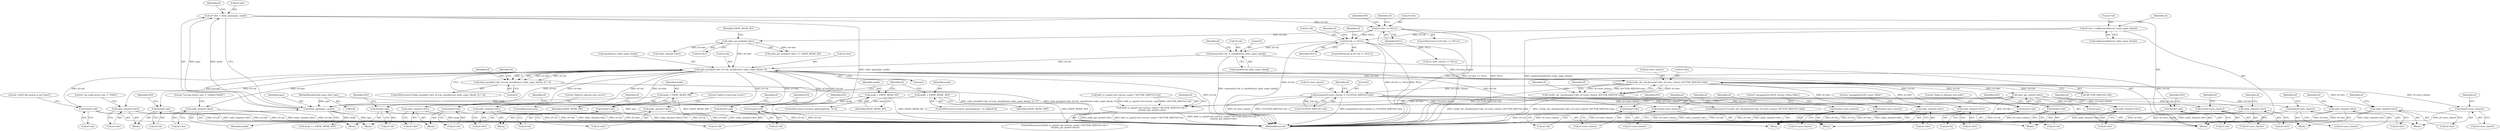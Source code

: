 digraph "0_exfat_2e86ae5f81da11f11673d0546efb525af02b7786@API" {
"1000213" [label="(Call,exfat_pread(ef->dev, ef->sb, sizeof(struct exfat_super_block), 0))"];
"1000159" [label="(Call,exfat_get_mode(ef->dev))"];
"1000149" [label="(Call,ef->dev == NULL)"];
"1000141" [label="(Call,ef->dev = exfat_open(spec, mode))"];
"1000145" [label="(Call,exfat_open(spec, mode))"];
"1000108" [label="(MethodParameterIn,const char* spec)"];
"1000138" [label="(Call,mode = EXFAT_MODE_RW)"];
"1000126" [label="(Call,mode = EXFAT_MODE_RO)"];
"1000134" [label="(Call,mode = EXFAT_MODE_ANY)"];
"1000204" [label="(Call,memset(ef->sb, 0, sizeof(struct exfat_super_block)))"];
"1000189" [label="(Call,ef->sb == NULL)"];
"1000181" [label="(Call,ef->sb = malloc(sizeof(struct exfat_super_block)))"];
"1000212" [label="(Call,exfat_pread(ef->dev, ef->sb, sizeof(struct exfat_super_block), 0) < 0)"];
"1000225" [label="(Call,exfat_close(ef->dev))"];
"1000229" [label="(Call,free(ef->sb))"];
"1000250" [label="(Call,exfat_close(ef->dev))"];
"1000254" [label="(Call,free(ef->sb))"];
"1000272" [label="(Call,exfat_close(ef->dev))"];
"1000283" [label="(Call,free(ef->sb))"];
"1000309" [label="(Call,exfat_close(ef->dev))"];
"1000325" [label="(Call,free(ef->sb))"];
"1000349" [label="(Call,exfat_close(ef->dev))"];
"1000353" [label="(Call,free(ef->sb))"];
"1000364" [label="(Call,verify_vbr_checksum(ef->dev, ef->zero_cluster, SECTOR_SIZE(*ef->sb)))"];
"1000363" [label="(Call,!verify_vbr_checksum(ef->dev, ef->zero_cluster, SECTOR_SIZE(*ef->sb)))"];
"1000377" [label="(Call,free(ef->zero_cluster))"];
"1000381" [label="(Call,exfat_close(ef->dev))"];
"1000392" [label="(Call,memset(ef->zero_cluster, 0, CLUSTER_SIZE(*ef->sb)))"];
"1000423" [label="(Call,free(ef->zero_cluster))"];
"1000463" [label="(Call,free(ef->zero_cluster))"];
"1000518" [label="(Call,free(ef->zero_cluster))"];
"1000603" [label="(Call,free(ef->zero_cluster))"];
"1000690" [label="(Call,free(ef->zero_cluster))"];
"1000427" [label="(Call,exfat_close(ef->dev))"];
"1000467" [label="(Call,exfat_close(ef->dev))"];
"1000499" [label="(Call,exfat_get_size(ef->dev))"];
"1000486" [label="(Call,le64_to_cpu(ef->sb->sector_count) * SECTOR_SIZE(*ef->sb) >\n \t\t\texfat_get_size(ef->dev))"];
"1000522" [label="(Call,exfat_close(ef->dev))"];
"1000607" [label="(Call,exfat_close(ef->dev))"];
"1000694" [label="(Call,exfat_close(ef->dev))"];
"1000385" [label="(Call,free(ef->sb))"];
"1000447" [label="(Call,free(ef->sb))"];
"1000478" [label="(Call,free(ef->sb))"];
"1000526" [label="(Call,free(ef->sb))"];
"1000611" [label="(Call,free(ef->sb))"];
"1000698" [label="(Call,free(ef->sb))"];
"1000309" [label="(Call,exfat_close(ef->dev))"];
"1000379" [label="(Identifier,ef)"];
"1000249" [label="(Block,)"];
"1000146" [label="(Identifier,spec)"];
"1000145" [label="(Call,exfat_open(spec, mode))"];
"1000386" [label="(Call,ef->sb)"];
"1000376" [label="(Block,)"];
"1000486" [label="(Call,le64_to_cpu(ef->sb->sector_count) * SECTOR_SIZE(*ef->sb) >\n \t\t\texfat_get_size(ef->dev))"];
"1000193" [label="(Identifier,NULL)"];
"1000598" [label="(Block,)"];
"1000604" [label="(Call,ef->zero_cluster)"];
"1000617" [label="(Identifier,EIO)"];
"1000422" [label="(Block,)"];
"1000234" [label="(Literal,\"failed to read boot sector\")"];
"1000150" [label="(Call,ef->dev)"];
"1000382" [label="(Call,ef->dev)"];
"1000364" [label="(Call,verify_vbr_checksum(ef->dev, ef->zero_cluster, SECTOR_SIZE(*ef->sb)))"];
"1000163" [label="(Identifier,EXFAT_MODE_RO)"];
"1000271" [label="(Block,)"];
"1000166" [label="(Call,mode == EXFAT_MODE_ANY)"];
"1000181" [label="(Call,ef->sb = malloc(sizeof(struct exfat_super_block)))"];
"1000134" [label="(Call,mode = EXFAT_MODE_ANY)"];
"1000331" [label="(Identifier,EIO)"];
"1000428" [label="(Call,ef->dev)"];
"1000190" [label="(Call,ef->sb)"];
"1000159" [label="(Call,exfat_get_mode(ef->dev))"];
"1000343" [label="(Call,ef->zero_cluster == NULL)"];
"1000255" [label="(Call,ef->sb)"];
"1000225" [label="(Call,exfat_close(ef->dev))"];
"1000517" [label="(Block,)"];
"1000362" [label="(ControlStructure,if (!verify_vbr_checksum(ef->dev, ef->zero_cluster, SECTOR_SIZE(*ef->sb))))"];
"1000254" [label="(Call,free(ef->sb))"];
"1000188" [label="(ControlStructure,if (ef->sb == NULL))"];
"1000158" [label="(Call,exfat_get_mode(ef->dev) == EXFAT_MODE_RO)"];
"1000694" [label="(Call,exfat_close(ef->dev))"];
"1000500" [label="(Call,ef->dev)"];
"1000447" [label="(Call,free(ef->sb))"];
"1000213" [label="(Call,exfat_pread(ef->dev, ef->sb, sizeof(struct exfat_super_block), 0))"];
"1000453" [label="(Identifier,EIO)"];
"1000215" [label="(Identifier,ef)"];
"1000251" [label="(Call,ef->dev)"];
"1000704" [label="(Identifier,EIO)"];
"1000205" [label="(Call,ef->sb)"];
"1000139" [label="(Identifier,mode)"];
"1000499" [label="(Call,exfat_get_size(ef->dev))"];
"1000609" [label="(Identifier,ef)"];
"1000256" [label="(Identifier,ef)"];
"1000130" [label="(ControlStructure,if (match_option(options, \"ro_fallback\")))"];
"1000283" [label="(Call,free(ef->sb))"];
"1000277" [label="(Literal,\"too small sector size: 2^%hhd\")"];
"1000472" [label="(Literal,\"unsupported FAT count: %hhu\")"];
"1000326" [label="(Call,ef->sb)"];
"1000612" [label="(Call,ef->sb)"];
"1000462" [label="(Block,)"];
"1000212" [label="(Call,exfat_pread(ef->dev, ef->sb, sizeof(struct exfat_super_block), 0) < 0)"];
"1000189" [label="(Call,ef->sb == NULL)"];
"1000393" [label="(Call,ef->zero_cluster)"];
"1000222" [label="(Literal,0)"];
"1000487" [label="(Call,le64_to_cpu(ef->sb->sector_count) * SECTOR_SIZE(*ef->sb))"];
"1000423" [label="(Call,free(ef->zero_cluster))"];
"1000526" [label="(Call,free(ef->sb))"];
"1000383" [label="(Identifier,ef)"];
"1000284" [label="(Call,ef->sb)"];
"1000206" [label="(Identifier,ef)"];
"1000355" [label="(Identifier,ef)"];
"1000485" [label="(ControlStructure,if (le64_to_cpu(ef->sb->sector_count) * SECTOR_SIZE(*ef->sb) >\n \t\t\texfat_get_size(ef->dev)))"];
"1000506" [label="(Identifier,ef)"];
"1000226" [label="(Call,ef->dev)"];
"1000273" [label="(Call,ef->dev)"];
"1000147" [label="(Identifier,mode)"];
"1000230" [label="(Call,ef->sb)"];
"1000528" [label="(Identifier,ef)"];
"1000138" [label="(Call,mode = EXFAT_MODE_RW)"];
"1000108" [label="(MethodParameterIn,const char* spec)"];
"1000394" [label="(Identifier,ef)"];
"1000229" [label="(Call,free(ef->sb))"];
"1000223" [label="(Literal,0)"];
"1000527" [label="(Call,ef->sb)"];
"1000387" [label="(Identifier,ef)"];
"1000700" [label="(Identifier,ef)"];
"1000363" [label="(Call,!verify_vbr_checksum(ef->dev, ef->zero_cluster, SECTOR_SIZE(*ef->sb)))"];
"1000349" [label="(Call,exfat_close(ef->dev))"];
"1000153" [label="(Identifier,NULL)"];
"1000211" [label="(ControlStructure,if (exfat_pread(ef->dev, ef->sb, sizeof(struct exfat_super_block), 0) < 0))"];
"1000518" [label="(Call,free(ef->zero_cluster))"];
"1000377" [label="(Call,free(ef->zero_cluster))"];
"1000156" [label="(Identifier,EIO)"];
"1000110" [label="(Block,)"];
"1000371" [label="(Call,SECTOR_SIZE(*ef->sb))"];
"1000429" [label="(Identifier,ef)"];
"1000484" [label="(Identifier,EIO)"];
"1000368" [label="(Call,ef->zero_cluster)"];
"1000182" [label="(Call,ef->sb)"];
"1000427" [label="(Call,exfat_close(ef->dev))"];
"1000469" [label="(Identifier,ef)"];
"1000140" [label="(Identifier,EXFAT_MODE_RW)"];
"1000185" [label="(Call,malloc(sizeof(struct exfat_super_block)))"];
"1000209" [label="(Call,sizeof(struct exfat_super_block))"];
"1000524" [label="(Identifier,ef)"];
"1000161" [label="(Identifier,ef)"];
"1000608" [label="(Call,ef->dev)"];
"1000350" [label="(Call,ef->dev)"];
"1000354" [label="(Call,ef->sb)"];
"1000137" [label="(ControlStructure,else)"];
"1000122" [label="(ControlStructure,if (match_option(options, \"ro\")))"];
"1000408" [label="(Identifier,ef)"];
"1000603" [label="(Call,free(ef->zero_cluster))"];
"1000204" [label="(Call,memset(ef->sb, 0, sizeof(struct exfat_super_block)))"];
"1000531" [label="(Literal,\"failed to allocate root node\")"];
"1000136" [label="(Identifier,EXFAT_MODE_ANY)"];
"1000143" [label="(Identifier,ef)"];
"1000381" [label="(Call,exfat_close(ef->dev))"];
"1000522" [label="(Call,exfat_close(ef->dev))"];
"1000448" [label="(Call,ef->sb)"];
"1000214" [label="(Call,ef->dev)"];
"1000195" [label="(Call,exfat_close(ef->dev))"];
"1000314" [label="(Literal,\"too big cluster size: 2^(%hhd+%hhd)\")"];
"1000208" [label="(Literal,0)"];
"1000128" [label="(Identifier,EXFAT_MODE_RO)"];
"1000308" [label="(Block,)"];
"1000463" [label="(Call,free(ef->zero_cluster))"];
"1000519" [label="(Call,ef->zero_cluster)"];
"1000432" [label="(Literal,\"unsupported exFAT version: %hhu.%hhu\")"];
"1000358" [label="(Literal,\"failed to allocate zero sector\")"];
"1000397" [label="(Call,CLUSTER_SIZE(*ef->sb))"];
"1000191" [label="(Identifier,ef)"];
"1000695" [label="(Call,ef->dev)"];
"1000365" [label="(Call,ef->dev)"];
"1000149" [label="(Call,ef->dev == NULL)"];
"1000151" [label="(Identifier,ef)"];
"1000272" [label="(Call,exfat_close(ef->dev))"];
"1000141" [label="(Call,ef->dev = exfat_open(spec, mode))"];
"1000523" [label="(Call,ef->dev)"];
"1000479" [label="(Call,ef->sb)"];
"1000160" [label="(Call,ef->dev)"];
"1000699" [label="(Call,ef->sb)"];
"1000698" [label="(Call,free(ef->sb))"];
"1000142" [label="(Call,ef->dev)"];
"1000690" [label="(Call,free(ef->zero_cluster))"];
"1000348" [label="(Block,)"];
"1000224" [label="(Block,)"];
"1000353" [label="(Call,free(ef->sb))"];
"1000705" [label="(MethodReturn,int)"];
"1000197" [label="(Identifier,ef)"];
"1000467" [label="(Call,exfat_close(ef->dev))"];
"1000691" [label="(Call,ef->zero_cluster)"];
"1000250" [label="(Call,exfat_close(ef->dev))"];
"1000385" [label="(Call,free(ef->sb))"];
"1000611" [label="(Call,free(ef->sb))"];
"1000126" [label="(Call,mode = EXFAT_MODE_RO)"];
"1000243" [label="(Identifier,ef)"];
"1000325" [label="(Call,free(ef->sb))"];
"1000391" [label="(Identifier,EIO)"];
"1000127" [label="(Identifier,mode)"];
"1000424" [label="(Call,ef->zero_cluster)"];
"1000148" [label="(ControlStructure,if (ef->dev == NULL))"];
"1000378" [label="(Call,ef->zero_cluster)"];
"1000478" [label="(Call,free(ef->sb))"];
"1000135" [label="(Identifier,mode)"];
"1000289" [label="(Identifier,EIO)"];
"1000227" [label="(Identifier,ef)"];
"1000396" [label="(Literal,0)"];
"1000220" [label="(Call,sizeof(struct exfat_super_block))"];
"1000259" [label="(Literal,\"exFAT file system is not found\")"];
"1000468" [label="(Call,ef->dev)"];
"1000613" [label="(Identifier,ef)"];
"1000231" [label="(Identifier,ef)"];
"1000464" [label="(Call,ef->zero_cluster)"];
"1000607" [label="(Call,exfat_close(ef->dev))"];
"1000696" [label="(Identifier,ef)"];
"1000310" [label="(Call,ef->dev)"];
"1000392" [label="(Call,memset(ef->zero_cluster, 0, CLUSTER_SIZE(*ef->sb)))"];
"1000217" [label="(Call,ef->sb)"];
"1000213" -> "1000212"  [label="AST: "];
"1000213" -> "1000222"  [label="CFG: "];
"1000214" -> "1000213"  [label="AST: "];
"1000217" -> "1000213"  [label="AST: "];
"1000220" -> "1000213"  [label="AST: "];
"1000222" -> "1000213"  [label="AST: "];
"1000223" -> "1000213"  [label="CFG: "];
"1000213" -> "1000705"  [label="DDG: ef->sb"];
"1000213" -> "1000212"  [label="DDG: ef->dev"];
"1000213" -> "1000212"  [label="DDG: ef->sb"];
"1000213" -> "1000212"  [label="DDG: 0"];
"1000159" -> "1000213"  [label="DDG: ef->dev"];
"1000204" -> "1000213"  [label="DDG: ef->sb"];
"1000213" -> "1000225"  [label="DDG: ef->dev"];
"1000213" -> "1000229"  [label="DDG: ef->sb"];
"1000213" -> "1000250"  [label="DDG: ef->dev"];
"1000213" -> "1000254"  [label="DDG: ef->sb"];
"1000213" -> "1000272"  [label="DDG: ef->dev"];
"1000213" -> "1000283"  [label="DDG: ef->sb"];
"1000213" -> "1000309"  [label="DDG: ef->dev"];
"1000213" -> "1000325"  [label="DDG: ef->sb"];
"1000213" -> "1000349"  [label="DDG: ef->dev"];
"1000213" -> "1000353"  [label="DDG: ef->sb"];
"1000213" -> "1000364"  [label="DDG: ef->dev"];
"1000213" -> "1000385"  [label="DDG: ef->sb"];
"1000213" -> "1000447"  [label="DDG: ef->sb"];
"1000213" -> "1000478"  [label="DDG: ef->sb"];
"1000213" -> "1000526"  [label="DDG: ef->sb"];
"1000213" -> "1000611"  [label="DDG: ef->sb"];
"1000213" -> "1000698"  [label="DDG: ef->sb"];
"1000159" -> "1000158"  [label="AST: "];
"1000159" -> "1000160"  [label="CFG: "];
"1000160" -> "1000159"  [label="AST: "];
"1000163" -> "1000159"  [label="CFG: "];
"1000159" -> "1000158"  [label="DDG: ef->dev"];
"1000149" -> "1000159"  [label="DDG: ef->dev"];
"1000159" -> "1000195"  [label="DDG: ef->dev"];
"1000149" -> "1000148"  [label="AST: "];
"1000149" -> "1000153"  [label="CFG: "];
"1000150" -> "1000149"  [label="AST: "];
"1000153" -> "1000149"  [label="AST: "];
"1000156" -> "1000149"  [label="CFG: "];
"1000161" -> "1000149"  [label="CFG: "];
"1000149" -> "1000705"  [label="DDG: ef->dev == NULL"];
"1000149" -> "1000705"  [label="DDG: NULL"];
"1000149" -> "1000705"  [label="DDG: ef->dev"];
"1000141" -> "1000149"  [label="DDG: ef->dev"];
"1000149" -> "1000189"  [label="DDG: NULL"];
"1000141" -> "1000110"  [label="AST: "];
"1000141" -> "1000145"  [label="CFG: "];
"1000142" -> "1000141"  [label="AST: "];
"1000145" -> "1000141"  [label="AST: "];
"1000151" -> "1000141"  [label="CFG: "];
"1000141" -> "1000705"  [label="DDG: exfat_open(spec, mode)"];
"1000145" -> "1000141"  [label="DDG: spec"];
"1000145" -> "1000141"  [label="DDG: mode"];
"1000145" -> "1000147"  [label="CFG: "];
"1000146" -> "1000145"  [label="AST: "];
"1000147" -> "1000145"  [label="AST: "];
"1000145" -> "1000705"  [label="DDG: spec"];
"1000145" -> "1000705"  [label="DDG: mode"];
"1000108" -> "1000145"  [label="DDG: spec"];
"1000138" -> "1000145"  [label="DDG: mode"];
"1000126" -> "1000145"  [label="DDG: mode"];
"1000134" -> "1000145"  [label="DDG: mode"];
"1000145" -> "1000166"  [label="DDG: mode"];
"1000108" -> "1000106"  [label="AST: "];
"1000108" -> "1000705"  [label="DDG: spec"];
"1000138" -> "1000137"  [label="AST: "];
"1000138" -> "1000140"  [label="CFG: "];
"1000139" -> "1000138"  [label="AST: "];
"1000140" -> "1000138"  [label="AST: "];
"1000143" -> "1000138"  [label="CFG: "];
"1000138" -> "1000705"  [label="DDG: EXFAT_MODE_RW"];
"1000126" -> "1000122"  [label="AST: "];
"1000126" -> "1000128"  [label="CFG: "];
"1000127" -> "1000126"  [label="AST: "];
"1000128" -> "1000126"  [label="AST: "];
"1000143" -> "1000126"  [label="CFG: "];
"1000126" -> "1000705"  [label="DDG: EXFAT_MODE_RO"];
"1000134" -> "1000130"  [label="AST: "];
"1000134" -> "1000136"  [label="CFG: "];
"1000135" -> "1000134"  [label="AST: "];
"1000136" -> "1000134"  [label="AST: "];
"1000143" -> "1000134"  [label="CFG: "];
"1000134" -> "1000705"  [label="DDG: EXFAT_MODE_ANY"];
"1000204" -> "1000110"  [label="AST: "];
"1000204" -> "1000209"  [label="CFG: "];
"1000205" -> "1000204"  [label="AST: "];
"1000208" -> "1000204"  [label="AST: "];
"1000209" -> "1000204"  [label="AST: "];
"1000215" -> "1000204"  [label="CFG: "];
"1000204" -> "1000705"  [label="DDG: memset(ef->sb, 0, sizeof(struct exfat_super_block))"];
"1000189" -> "1000204"  [label="DDG: ef->sb"];
"1000189" -> "1000188"  [label="AST: "];
"1000189" -> "1000193"  [label="CFG: "];
"1000190" -> "1000189"  [label="AST: "];
"1000193" -> "1000189"  [label="AST: "];
"1000197" -> "1000189"  [label="CFG: "];
"1000206" -> "1000189"  [label="CFG: "];
"1000189" -> "1000705"  [label="DDG: ef->sb"];
"1000189" -> "1000705"  [label="DDG: ef->sb == NULL"];
"1000189" -> "1000705"  [label="DDG: NULL"];
"1000181" -> "1000189"  [label="DDG: ef->sb"];
"1000189" -> "1000343"  [label="DDG: NULL"];
"1000181" -> "1000110"  [label="AST: "];
"1000181" -> "1000185"  [label="CFG: "];
"1000182" -> "1000181"  [label="AST: "];
"1000185" -> "1000181"  [label="AST: "];
"1000191" -> "1000181"  [label="CFG: "];
"1000181" -> "1000705"  [label="DDG: malloc(sizeof(struct exfat_super_block))"];
"1000212" -> "1000211"  [label="AST: "];
"1000212" -> "1000223"  [label="CFG: "];
"1000223" -> "1000212"  [label="AST: "];
"1000227" -> "1000212"  [label="CFG: "];
"1000243" -> "1000212"  [label="CFG: "];
"1000212" -> "1000705"  [label="DDG: exfat_pread(ef->dev, ef->sb, sizeof(struct exfat_super_block), 0) < 0"];
"1000212" -> "1000705"  [label="DDG: exfat_pread(ef->dev, ef->sb, sizeof(struct exfat_super_block), 0)"];
"1000225" -> "1000224"  [label="AST: "];
"1000225" -> "1000226"  [label="CFG: "];
"1000226" -> "1000225"  [label="AST: "];
"1000231" -> "1000225"  [label="CFG: "];
"1000225" -> "1000705"  [label="DDG: ef->dev"];
"1000225" -> "1000705"  [label="DDG: exfat_close(ef->dev)"];
"1000229" -> "1000224"  [label="AST: "];
"1000229" -> "1000230"  [label="CFG: "];
"1000230" -> "1000229"  [label="AST: "];
"1000234" -> "1000229"  [label="CFG: "];
"1000229" -> "1000705"  [label="DDG: ef->sb"];
"1000250" -> "1000249"  [label="AST: "];
"1000250" -> "1000251"  [label="CFG: "];
"1000251" -> "1000250"  [label="AST: "];
"1000256" -> "1000250"  [label="CFG: "];
"1000250" -> "1000705"  [label="DDG: ef->dev"];
"1000250" -> "1000705"  [label="DDG: exfat_close(ef->dev)"];
"1000254" -> "1000249"  [label="AST: "];
"1000254" -> "1000255"  [label="CFG: "];
"1000255" -> "1000254"  [label="AST: "];
"1000259" -> "1000254"  [label="CFG: "];
"1000254" -> "1000705"  [label="DDG: ef->sb"];
"1000272" -> "1000271"  [label="AST: "];
"1000272" -> "1000273"  [label="CFG: "];
"1000273" -> "1000272"  [label="AST: "];
"1000277" -> "1000272"  [label="CFG: "];
"1000272" -> "1000705"  [label="DDG: ef->dev"];
"1000272" -> "1000705"  [label="DDG: exfat_close(ef->dev)"];
"1000283" -> "1000271"  [label="AST: "];
"1000283" -> "1000284"  [label="CFG: "];
"1000284" -> "1000283"  [label="AST: "];
"1000289" -> "1000283"  [label="CFG: "];
"1000283" -> "1000705"  [label="DDG: ef->sb"];
"1000309" -> "1000308"  [label="AST: "];
"1000309" -> "1000310"  [label="CFG: "];
"1000310" -> "1000309"  [label="AST: "];
"1000314" -> "1000309"  [label="CFG: "];
"1000309" -> "1000705"  [label="DDG: ef->dev"];
"1000309" -> "1000705"  [label="DDG: exfat_close(ef->dev)"];
"1000325" -> "1000308"  [label="AST: "];
"1000325" -> "1000326"  [label="CFG: "];
"1000326" -> "1000325"  [label="AST: "];
"1000331" -> "1000325"  [label="CFG: "];
"1000325" -> "1000705"  [label="DDG: ef->sb"];
"1000349" -> "1000348"  [label="AST: "];
"1000349" -> "1000350"  [label="CFG: "];
"1000350" -> "1000349"  [label="AST: "];
"1000355" -> "1000349"  [label="CFG: "];
"1000349" -> "1000705"  [label="DDG: exfat_close(ef->dev)"];
"1000349" -> "1000705"  [label="DDG: ef->dev"];
"1000353" -> "1000348"  [label="AST: "];
"1000353" -> "1000354"  [label="CFG: "];
"1000354" -> "1000353"  [label="AST: "];
"1000358" -> "1000353"  [label="CFG: "];
"1000353" -> "1000705"  [label="DDG: ef->sb"];
"1000364" -> "1000363"  [label="AST: "];
"1000364" -> "1000371"  [label="CFG: "];
"1000365" -> "1000364"  [label="AST: "];
"1000368" -> "1000364"  [label="AST: "];
"1000371" -> "1000364"  [label="AST: "];
"1000363" -> "1000364"  [label="CFG: "];
"1000364" -> "1000705"  [label="DDG: SECTOR_SIZE(*ef->sb)"];
"1000364" -> "1000363"  [label="DDG: ef->dev"];
"1000364" -> "1000363"  [label="DDG: ef->zero_cluster"];
"1000364" -> "1000363"  [label="DDG: SECTOR_SIZE(*ef->sb)"];
"1000343" -> "1000364"  [label="DDG: ef->zero_cluster"];
"1000371" -> "1000364"  [label="DDG: *ef->sb"];
"1000364" -> "1000377"  [label="DDG: ef->zero_cluster"];
"1000364" -> "1000381"  [label="DDG: ef->dev"];
"1000364" -> "1000392"  [label="DDG: ef->zero_cluster"];
"1000364" -> "1000427"  [label="DDG: ef->dev"];
"1000364" -> "1000467"  [label="DDG: ef->dev"];
"1000364" -> "1000499"  [label="DDG: ef->dev"];
"1000363" -> "1000362"  [label="AST: "];
"1000379" -> "1000363"  [label="CFG: "];
"1000394" -> "1000363"  [label="CFG: "];
"1000363" -> "1000705"  [label="DDG: verify_vbr_checksum(ef->dev, ef->zero_cluster, SECTOR_SIZE(*ef->sb))"];
"1000363" -> "1000705"  [label="DDG: !verify_vbr_checksum(ef->dev, ef->zero_cluster, SECTOR_SIZE(*ef->sb))"];
"1000377" -> "1000376"  [label="AST: "];
"1000377" -> "1000378"  [label="CFG: "];
"1000378" -> "1000377"  [label="AST: "];
"1000383" -> "1000377"  [label="CFG: "];
"1000377" -> "1000705"  [label="DDG: ef->zero_cluster"];
"1000381" -> "1000376"  [label="AST: "];
"1000381" -> "1000382"  [label="CFG: "];
"1000382" -> "1000381"  [label="AST: "];
"1000387" -> "1000381"  [label="CFG: "];
"1000381" -> "1000705"  [label="DDG: ef->dev"];
"1000381" -> "1000705"  [label="DDG: exfat_close(ef->dev)"];
"1000392" -> "1000110"  [label="AST: "];
"1000392" -> "1000397"  [label="CFG: "];
"1000393" -> "1000392"  [label="AST: "];
"1000396" -> "1000392"  [label="AST: "];
"1000397" -> "1000392"  [label="AST: "];
"1000408" -> "1000392"  [label="CFG: "];
"1000392" -> "1000705"  [label="DDG: CLUSTER_SIZE(*ef->sb)"];
"1000392" -> "1000705"  [label="DDG: memset(ef->zero_cluster, 0, CLUSTER_SIZE(*ef->sb))"];
"1000392" -> "1000705"  [label="DDG: ef->zero_cluster"];
"1000397" -> "1000392"  [label="DDG: *ef->sb"];
"1000392" -> "1000423"  [label="DDG: ef->zero_cluster"];
"1000392" -> "1000463"  [label="DDG: ef->zero_cluster"];
"1000392" -> "1000518"  [label="DDG: ef->zero_cluster"];
"1000392" -> "1000603"  [label="DDG: ef->zero_cluster"];
"1000392" -> "1000690"  [label="DDG: ef->zero_cluster"];
"1000423" -> "1000422"  [label="AST: "];
"1000423" -> "1000424"  [label="CFG: "];
"1000424" -> "1000423"  [label="AST: "];
"1000429" -> "1000423"  [label="CFG: "];
"1000423" -> "1000705"  [label="DDG: ef->zero_cluster"];
"1000463" -> "1000462"  [label="AST: "];
"1000463" -> "1000464"  [label="CFG: "];
"1000464" -> "1000463"  [label="AST: "];
"1000469" -> "1000463"  [label="CFG: "];
"1000463" -> "1000705"  [label="DDG: ef->zero_cluster"];
"1000518" -> "1000517"  [label="AST: "];
"1000518" -> "1000519"  [label="CFG: "];
"1000519" -> "1000518"  [label="AST: "];
"1000524" -> "1000518"  [label="CFG: "];
"1000518" -> "1000705"  [label="DDG: ef->zero_cluster"];
"1000603" -> "1000598"  [label="AST: "];
"1000603" -> "1000604"  [label="CFG: "];
"1000604" -> "1000603"  [label="AST: "];
"1000609" -> "1000603"  [label="CFG: "];
"1000603" -> "1000705"  [label="DDG: ef->zero_cluster"];
"1000690" -> "1000110"  [label="AST: "];
"1000690" -> "1000691"  [label="CFG: "];
"1000691" -> "1000690"  [label="AST: "];
"1000696" -> "1000690"  [label="CFG: "];
"1000690" -> "1000705"  [label="DDG: ef->zero_cluster"];
"1000427" -> "1000422"  [label="AST: "];
"1000427" -> "1000428"  [label="CFG: "];
"1000428" -> "1000427"  [label="AST: "];
"1000432" -> "1000427"  [label="CFG: "];
"1000427" -> "1000705"  [label="DDG: ef->dev"];
"1000427" -> "1000705"  [label="DDG: exfat_close(ef->dev)"];
"1000467" -> "1000462"  [label="AST: "];
"1000467" -> "1000468"  [label="CFG: "];
"1000468" -> "1000467"  [label="AST: "];
"1000472" -> "1000467"  [label="CFG: "];
"1000467" -> "1000705"  [label="DDG: ef->dev"];
"1000467" -> "1000705"  [label="DDG: exfat_close(ef->dev)"];
"1000499" -> "1000486"  [label="AST: "];
"1000499" -> "1000500"  [label="CFG: "];
"1000500" -> "1000499"  [label="AST: "];
"1000486" -> "1000499"  [label="CFG: "];
"1000499" -> "1000705"  [label="DDG: ef->dev"];
"1000499" -> "1000486"  [label="DDG: ef->dev"];
"1000499" -> "1000522"  [label="DDG: ef->dev"];
"1000499" -> "1000607"  [label="DDG: ef->dev"];
"1000499" -> "1000694"  [label="DDG: ef->dev"];
"1000486" -> "1000485"  [label="AST: "];
"1000487" -> "1000486"  [label="AST: "];
"1000506" -> "1000486"  [label="CFG: "];
"1000486" -> "1000705"  [label="DDG: le64_to_cpu(ef->sb->sector_count) * SECTOR_SIZE(*ef->sb) >\n \t\t\texfat_get_size(ef->dev)"];
"1000486" -> "1000705"  [label="DDG: exfat_get_size(ef->dev)"];
"1000486" -> "1000705"  [label="DDG: le64_to_cpu(ef->sb->sector_count) * SECTOR_SIZE(*ef->sb)"];
"1000487" -> "1000486"  [label="DDG: le64_to_cpu(ef->sb->sector_count)"];
"1000487" -> "1000486"  [label="DDG: SECTOR_SIZE(*ef->sb)"];
"1000522" -> "1000517"  [label="AST: "];
"1000522" -> "1000523"  [label="CFG: "];
"1000523" -> "1000522"  [label="AST: "];
"1000528" -> "1000522"  [label="CFG: "];
"1000522" -> "1000705"  [label="DDG: exfat_close(ef->dev)"];
"1000522" -> "1000705"  [label="DDG: ef->dev"];
"1000607" -> "1000598"  [label="AST: "];
"1000607" -> "1000608"  [label="CFG: "];
"1000608" -> "1000607"  [label="AST: "];
"1000613" -> "1000607"  [label="CFG: "];
"1000607" -> "1000705"  [label="DDG: exfat_close(ef->dev)"];
"1000607" -> "1000705"  [label="DDG: ef->dev"];
"1000694" -> "1000110"  [label="AST: "];
"1000694" -> "1000695"  [label="CFG: "];
"1000695" -> "1000694"  [label="AST: "];
"1000700" -> "1000694"  [label="CFG: "];
"1000694" -> "1000705"  [label="DDG: ef->dev"];
"1000694" -> "1000705"  [label="DDG: exfat_close(ef->dev)"];
"1000385" -> "1000376"  [label="AST: "];
"1000385" -> "1000386"  [label="CFG: "];
"1000386" -> "1000385"  [label="AST: "];
"1000391" -> "1000385"  [label="CFG: "];
"1000385" -> "1000705"  [label="DDG: ef->sb"];
"1000447" -> "1000422"  [label="AST: "];
"1000447" -> "1000448"  [label="CFG: "];
"1000448" -> "1000447"  [label="AST: "];
"1000453" -> "1000447"  [label="CFG: "];
"1000447" -> "1000705"  [label="DDG: ef->sb"];
"1000478" -> "1000462"  [label="AST: "];
"1000478" -> "1000479"  [label="CFG: "];
"1000479" -> "1000478"  [label="AST: "];
"1000484" -> "1000478"  [label="CFG: "];
"1000478" -> "1000705"  [label="DDG: ef->sb"];
"1000526" -> "1000517"  [label="AST: "];
"1000526" -> "1000527"  [label="CFG: "];
"1000527" -> "1000526"  [label="AST: "];
"1000531" -> "1000526"  [label="CFG: "];
"1000526" -> "1000705"  [label="DDG: ef->sb"];
"1000611" -> "1000598"  [label="AST: "];
"1000611" -> "1000612"  [label="CFG: "];
"1000612" -> "1000611"  [label="AST: "];
"1000617" -> "1000611"  [label="CFG: "];
"1000611" -> "1000705"  [label="DDG: ef->sb"];
"1000698" -> "1000110"  [label="AST: "];
"1000698" -> "1000699"  [label="CFG: "];
"1000699" -> "1000698"  [label="AST: "];
"1000704" -> "1000698"  [label="CFG: "];
"1000698" -> "1000705"  [label="DDG: ef->sb"];
}
